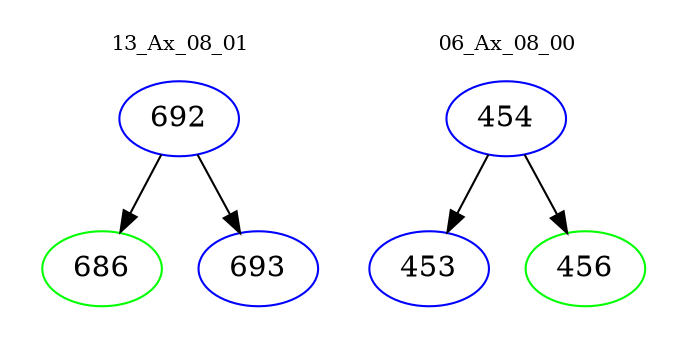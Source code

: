 digraph{
subgraph cluster_0 {
color = white
label = "13_Ax_08_01";
fontsize=10;
T0_692 [label="692", color="blue"]
T0_692 -> T0_686 [color="black"]
T0_686 [label="686", color="green"]
T0_692 -> T0_693 [color="black"]
T0_693 [label="693", color="blue"]
}
subgraph cluster_1 {
color = white
label = "06_Ax_08_00";
fontsize=10;
T1_454 [label="454", color="blue"]
T1_454 -> T1_453 [color="black"]
T1_453 [label="453", color="blue"]
T1_454 -> T1_456 [color="black"]
T1_456 [label="456", color="green"]
}
}
